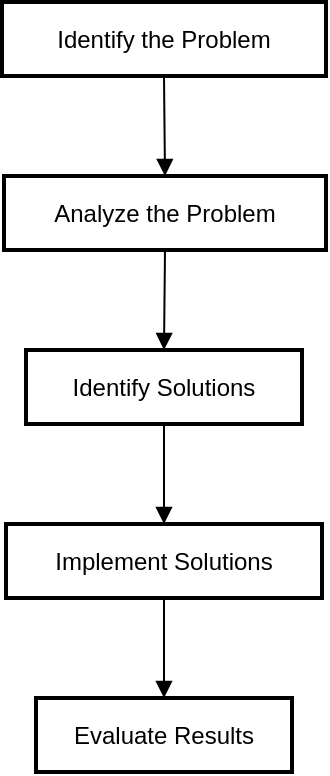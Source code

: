 <mxfile version="24.7.7">
  <diagram name="Page-1" id="dhmugoJ66A4QXBkLT4YO">
    <mxGraphModel dx="1695" dy="1973" grid="1" gridSize="10" guides="1" tooltips="1" connect="1" arrows="1" fold="1" page="1" pageScale="1" pageWidth="850" pageHeight="1100" math="0" shadow="0">
      <root>
        <mxCell id="0" />
        <mxCell id="1" parent="0" />
        <mxCell id="2" value="Identify the Problem" style="whiteSpace=wrap;strokeWidth=2;" parent="1" vertex="1">
          <mxGeometry y="-310" width="162" height="37" as="geometry" />
        </mxCell>
        <mxCell id="3" value="Analyze the Problem" style="whiteSpace=wrap;strokeWidth=2;" parent="1" vertex="1">
          <mxGeometry x="1" y="-223" width="161" height="37" as="geometry" />
        </mxCell>
        <mxCell id="4" value="Identify Solutions" style="whiteSpace=wrap;strokeWidth=2;" parent="1" vertex="1">
          <mxGeometry x="12" y="-136" width="138" height="37" as="geometry" />
        </mxCell>
        <mxCell id="5" value="Implement Solutions" style="whiteSpace=wrap;strokeWidth=2;" parent="1" vertex="1">
          <mxGeometry x="2" y="-49" width="158" height="37" as="geometry" />
        </mxCell>
        <mxCell id="6" value="Evaluate Results" style="whiteSpace=wrap;strokeWidth=2;" parent="1" vertex="1">
          <mxGeometry x="17" y="38" width="128" height="37" as="geometry" />
        </mxCell>
        <mxCell id="7" value="" style="curved=1;startArrow=none;endArrow=block;exitX=0.5;exitY=1;entryX=0.5;entryY=0;" parent="1" source="2" target="3" edge="1">
          <mxGeometry relative="1" as="geometry">
            <Array as="points" />
          </mxGeometry>
        </mxCell>
        <mxCell id="8" value="" style="curved=1;startArrow=none;endArrow=block;exitX=0.5;exitY=1;entryX=0.5;entryY=0;" parent="1" source="3" target="4" edge="1">
          <mxGeometry relative="1" as="geometry">
            <Array as="points" />
          </mxGeometry>
        </mxCell>
        <mxCell id="9" value="" style="curved=1;startArrow=none;endArrow=block;exitX=0.5;exitY=1;entryX=0.5;entryY=0;" parent="1" source="4" target="5" edge="1">
          <mxGeometry relative="1" as="geometry">
            <Array as="points" />
          </mxGeometry>
        </mxCell>
        <mxCell id="10" value="" style="curved=1;startArrow=none;endArrow=block;exitX=0.5;exitY=1;entryX=0.5;entryY=0;" parent="1" source="5" target="6" edge="1">
          <mxGeometry relative="1" as="geometry">
            <Array as="points" />
          </mxGeometry>
        </mxCell>
      </root>
    </mxGraphModel>
  </diagram>
</mxfile>
